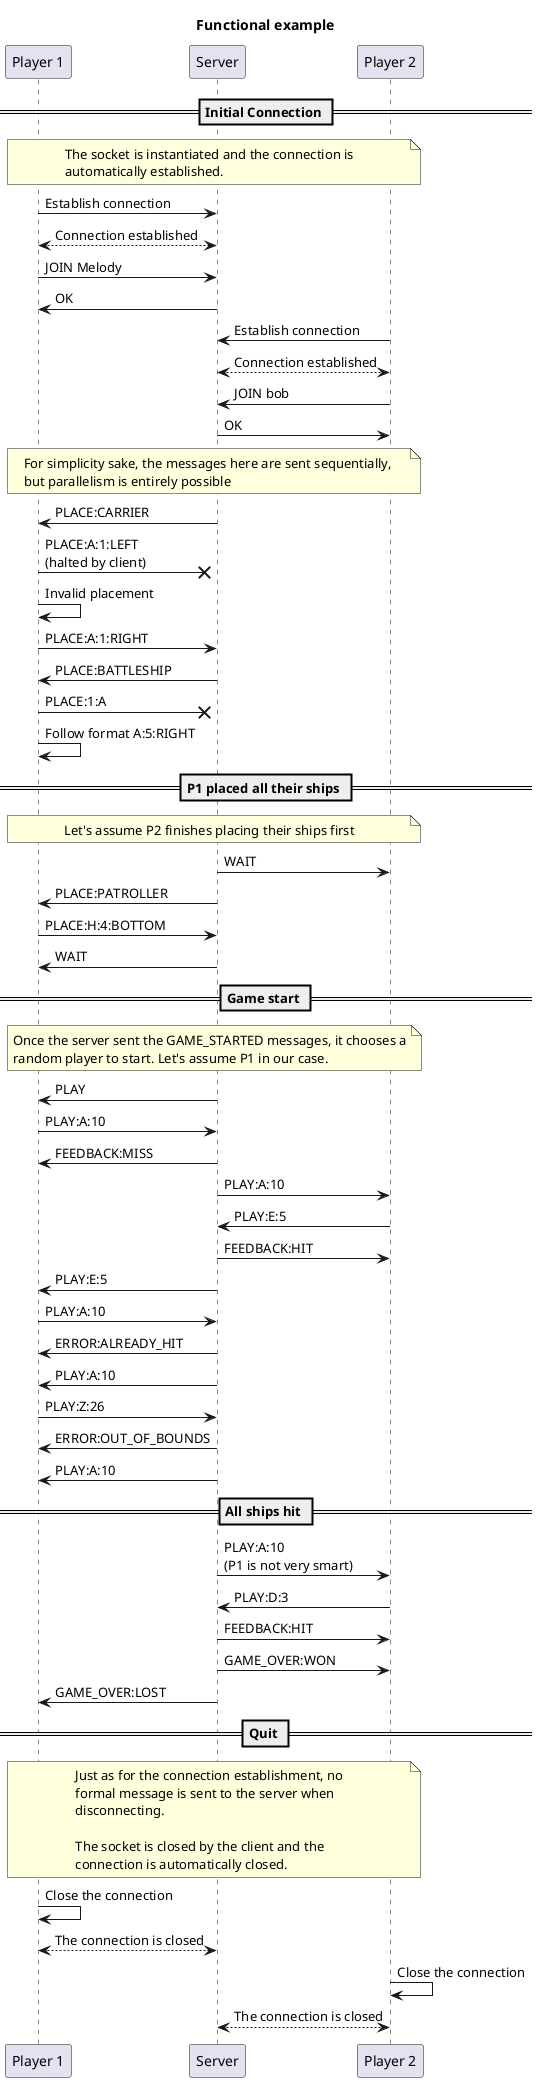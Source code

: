@startuml functional-example

title "Functional example"
participant "Player 1" as p1
participant "Server" as s
participant "Player 2" as p2

== Initial Connection ==

note over p1, p2
The socket is instantiated and the connection is
automatically established.
end note

p1->s : Establish connection
p1<-->s : Connection established

p1->s: JOIN Melody
s->p1: OK

p2->s : Establish connection
p2<-->s : Connection established

p2->s: JOIN bob
s->p2: OK

note over p1, p2
For simplicity sake, the messages here are sent sequentially, 
but parallelism is entirely possible
end note 
s->p1: PLACE:CARRIER
p1 ->x s: PLACE:A:1:LEFT\n(halted by client)
p1 -> p1: Invalid placement
p1 -> s: PLACE:A:1:RIGHT
s -> p1: PLACE:BATTLESHIP
p1 ->x s: PLACE:1:A
p1 -> p1: Follow format A:5:RIGHT
== P1 placed all their ships ==
note over p1, p2
Let's assume P2 finishes placing their ships first
end note
s -> p2: WAIT
s -> p1: PLACE:PATROLLER
p1 -> s: PLACE:H:4:BOTTOM
s -> p1: WAIT

== Game start ==
note over p1, p2
Once the server sent the GAME_STARTED messages, it chooses a
random player to start. Let's assume P1 in our case.
end note

s->p1: PLAY
p1->s: PLAY:A:10
s->p1: FEEDBACK:MISS

s->p2: PLAY:A:10
p2->s: PLAY:E:5
s->p2: FEEDBACK:HIT

s->p1: PLAY:E:5
p1->s: PLAY:A:10
s->p1: ERROR:ALREADY_HIT
s->p1: PLAY:A:10
p1->s: PLAY:Z:26
s->p1: ERROR:OUT_OF_BOUNDS
s->p1: PLAY:A:10

== All ships hit ==
s->p2: PLAY:A:10 \n(P1 is not very smart)
p2->s: PLAY:D:3
s->p2: FEEDBACK:HIT
s->p2: GAME_OVER:WON
s->p1: GAME_OVER:LOST

== Quit ==
note over p1, p2
Just as for the connection establishment, no
formal message is sent to the server when
disconnecting.

The socket is closed by the client and the
connection is automatically closed.
end note

p1->p1: Close the connection
p1<-->s: The connection is closed

p2->p2: Close the connection
p2<-->s: The connection is closed
@enduml
